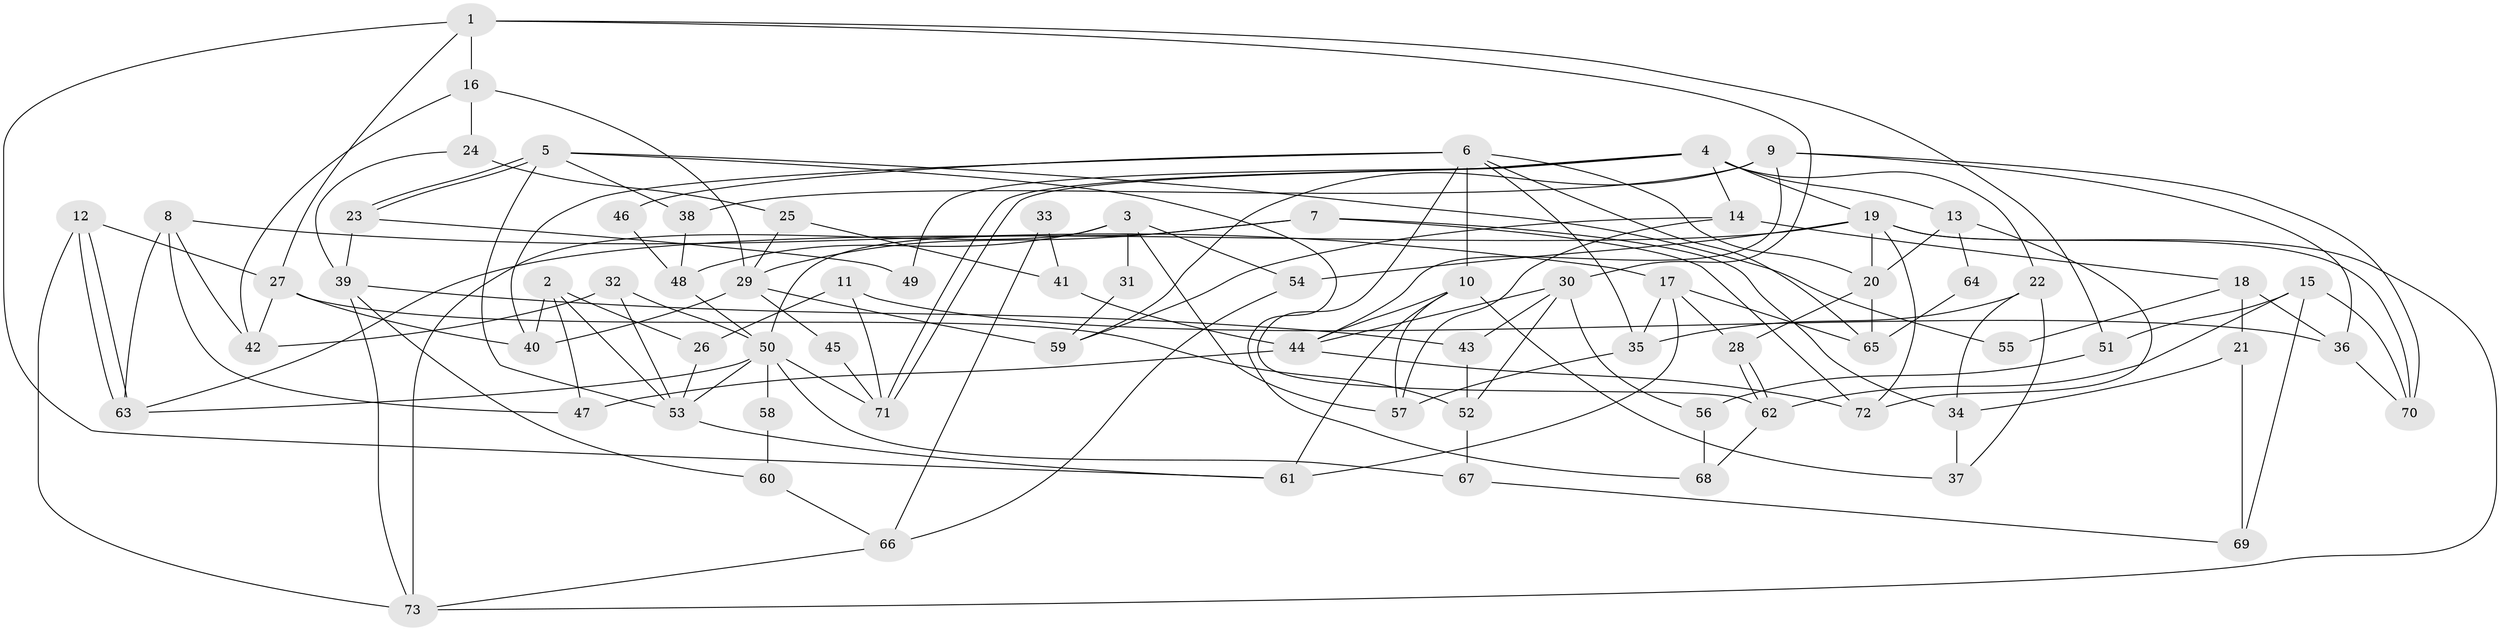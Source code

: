 // coarse degree distribution, {3: 0.16666666666666666, 7: 0.1, 5: 0.1, 6: 0.3, 4: 0.13333333333333333, 9: 0.03333333333333333, 2: 0.06666666666666667, 10: 0.03333333333333333, 12: 0.03333333333333333, 8: 0.03333333333333333}
// Generated by graph-tools (version 1.1) at 2025/37/03/04/25 23:37:00]
// undirected, 73 vertices, 146 edges
graph export_dot {
  node [color=gray90,style=filled];
  1;
  2;
  3;
  4;
  5;
  6;
  7;
  8;
  9;
  10;
  11;
  12;
  13;
  14;
  15;
  16;
  17;
  18;
  19;
  20;
  21;
  22;
  23;
  24;
  25;
  26;
  27;
  28;
  29;
  30;
  31;
  32;
  33;
  34;
  35;
  36;
  37;
  38;
  39;
  40;
  41;
  42;
  43;
  44;
  45;
  46;
  47;
  48;
  49;
  50;
  51;
  52;
  53;
  54;
  55;
  56;
  57;
  58;
  59;
  60;
  61;
  62;
  63;
  64;
  65;
  66;
  67;
  68;
  69;
  70;
  71;
  72;
  73;
  1 -- 16;
  1 -- 27;
  1 -- 30;
  1 -- 51;
  1 -- 61;
  2 -- 53;
  2 -- 40;
  2 -- 26;
  2 -- 47;
  3 -- 48;
  3 -- 57;
  3 -- 31;
  3 -- 54;
  3 -- 73;
  4 -- 19;
  4 -- 71;
  4 -- 71;
  4 -- 13;
  4 -- 14;
  4 -- 22;
  4 -- 49;
  5 -- 68;
  5 -- 23;
  5 -- 23;
  5 -- 38;
  5 -- 53;
  5 -- 55;
  6 -- 65;
  6 -- 20;
  6 -- 10;
  6 -- 35;
  6 -- 40;
  6 -- 46;
  6 -- 62;
  7 -- 50;
  7 -- 72;
  7 -- 29;
  7 -- 34;
  8 -- 17;
  8 -- 63;
  8 -- 42;
  8 -- 47;
  9 -- 36;
  9 -- 44;
  9 -- 38;
  9 -- 59;
  9 -- 70;
  10 -- 44;
  10 -- 37;
  10 -- 57;
  10 -- 61;
  11 -- 71;
  11 -- 26;
  11 -- 36;
  12 -- 27;
  12 -- 63;
  12 -- 63;
  12 -- 73;
  13 -- 20;
  13 -- 64;
  13 -- 72;
  14 -- 57;
  14 -- 18;
  14 -- 59;
  15 -- 62;
  15 -- 70;
  15 -- 51;
  15 -- 69;
  16 -- 29;
  16 -- 42;
  16 -- 24;
  17 -- 35;
  17 -- 61;
  17 -- 28;
  17 -- 65;
  18 -- 36;
  18 -- 21;
  18 -- 55;
  19 -- 73;
  19 -- 63;
  19 -- 20;
  19 -- 54;
  19 -- 70;
  19 -- 72;
  20 -- 28;
  20 -- 65;
  21 -- 34;
  21 -- 69;
  22 -- 37;
  22 -- 34;
  22 -- 35;
  23 -- 39;
  23 -- 49;
  24 -- 39;
  24 -- 25;
  25 -- 29;
  25 -- 41;
  26 -- 53;
  27 -- 40;
  27 -- 42;
  27 -- 52;
  28 -- 62;
  28 -- 62;
  29 -- 59;
  29 -- 40;
  29 -- 45;
  30 -- 44;
  30 -- 43;
  30 -- 52;
  30 -- 56;
  31 -- 59;
  32 -- 53;
  32 -- 50;
  32 -- 42;
  33 -- 66;
  33 -- 41;
  34 -- 37;
  35 -- 57;
  36 -- 70;
  38 -- 48;
  39 -- 43;
  39 -- 73;
  39 -- 60;
  41 -- 44;
  43 -- 52;
  44 -- 72;
  44 -- 47;
  45 -- 71;
  46 -- 48;
  48 -- 50;
  50 -- 67;
  50 -- 53;
  50 -- 58;
  50 -- 63;
  50 -- 71;
  51 -- 56;
  52 -- 67;
  53 -- 61;
  54 -- 66;
  56 -- 68;
  58 -- 60;
  60 -- 66;
  62 -- 68;
  64 -- 65;
  66 -- 73;
  67 -- 69;
}
